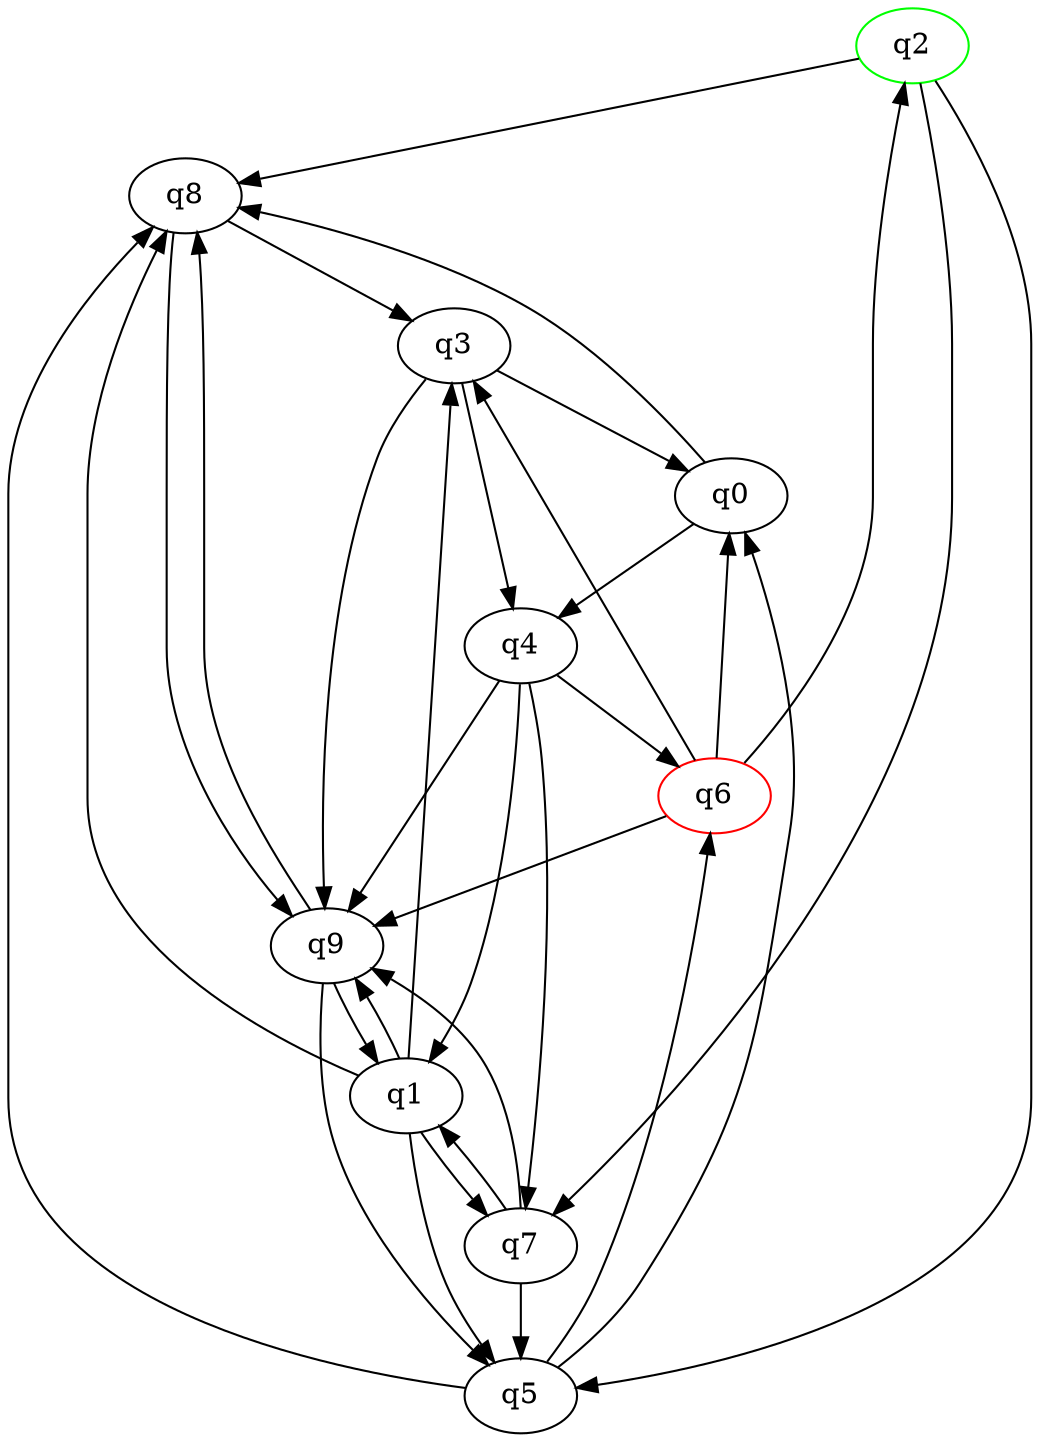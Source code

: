 digraph A{
q2 [initial=1,color=green];
q6 [final=1,color=red];
q0 -> q4;
q0 -> q8;
q1 -> q3;
q1 -> q5;
q1 -> q7;
q1 -> q8;
q1 -> q9;
q2 -> q5;
q2 -> q7;
q2 -> q8;
q3 -> q0;
q3 -> q4;
q3 -> q9;
q4 -> q1;
q4 -> q6;
q4 -> q7;
q4 -> q9;
q5 -> q0;
q5 -> q6;
q5 -> q8;
q6 -> q0;
q6 -> q2;
q6 -> q3;
q6 -> q9;
q7 -> q1;
q7 -> q5;
q7 -> q9;
q8 -> q3;
q8 -> q9;
q9 -> q1;
q9 -> q5;
q9 -> q8;
}